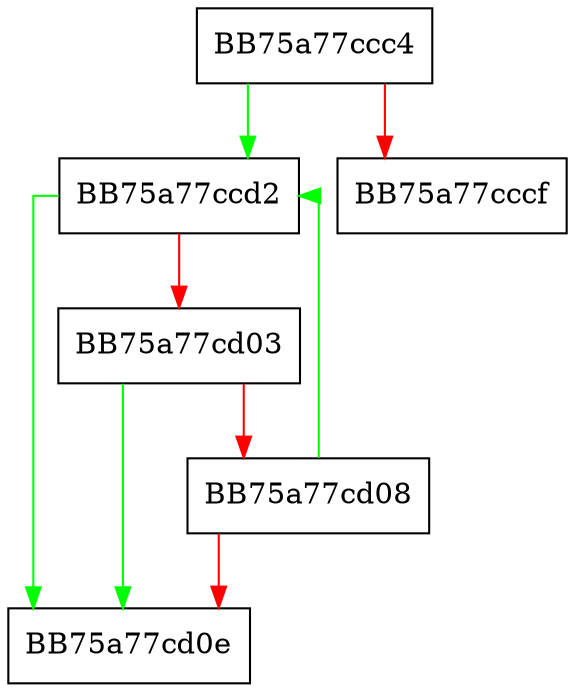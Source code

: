 digraph __ascii_wcsnicmp {
  node [shape="box"];
  graph [splines=ortho];
  BB75a77ccc4 -> BB75a77ccd2 [color="green"];
  BB75a77ccc4 -> BB75a77cccf [color="red"];
  BB75a77ccd2 -> BB75a77cd0e [color="green"];
  BB75a77ccd2 -> BB75a77cd03 [color="red"];
  BB75a77cd03 -> BB75a77cd0e [color="green"];
  BB75a77cd03 -> BB75a77cd08 [color="red"];
  BB75a77cd08 -> BB75a77ccd2 [color="green"];
  BB75a77cd08 -> BB75a77cd0e [color="red"];
}
